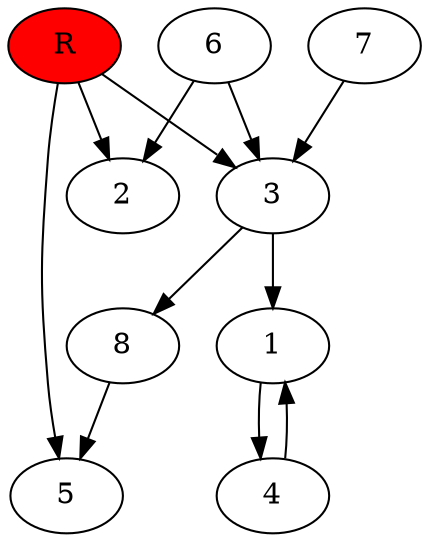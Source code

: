 digraph prb36239 {
	1
	2
	3
	4
	5
	6
	7
	8
	R [fillcolor="#ff0000" style=filled]
	1 -> 4
	3 -> 1
	3 -> 8
	4 -> 1
	6 -> 2
	6 -> 3
	7 -> 3
	8 -> 5
	R -> 2
	R -> 3
	R -> 5
}
